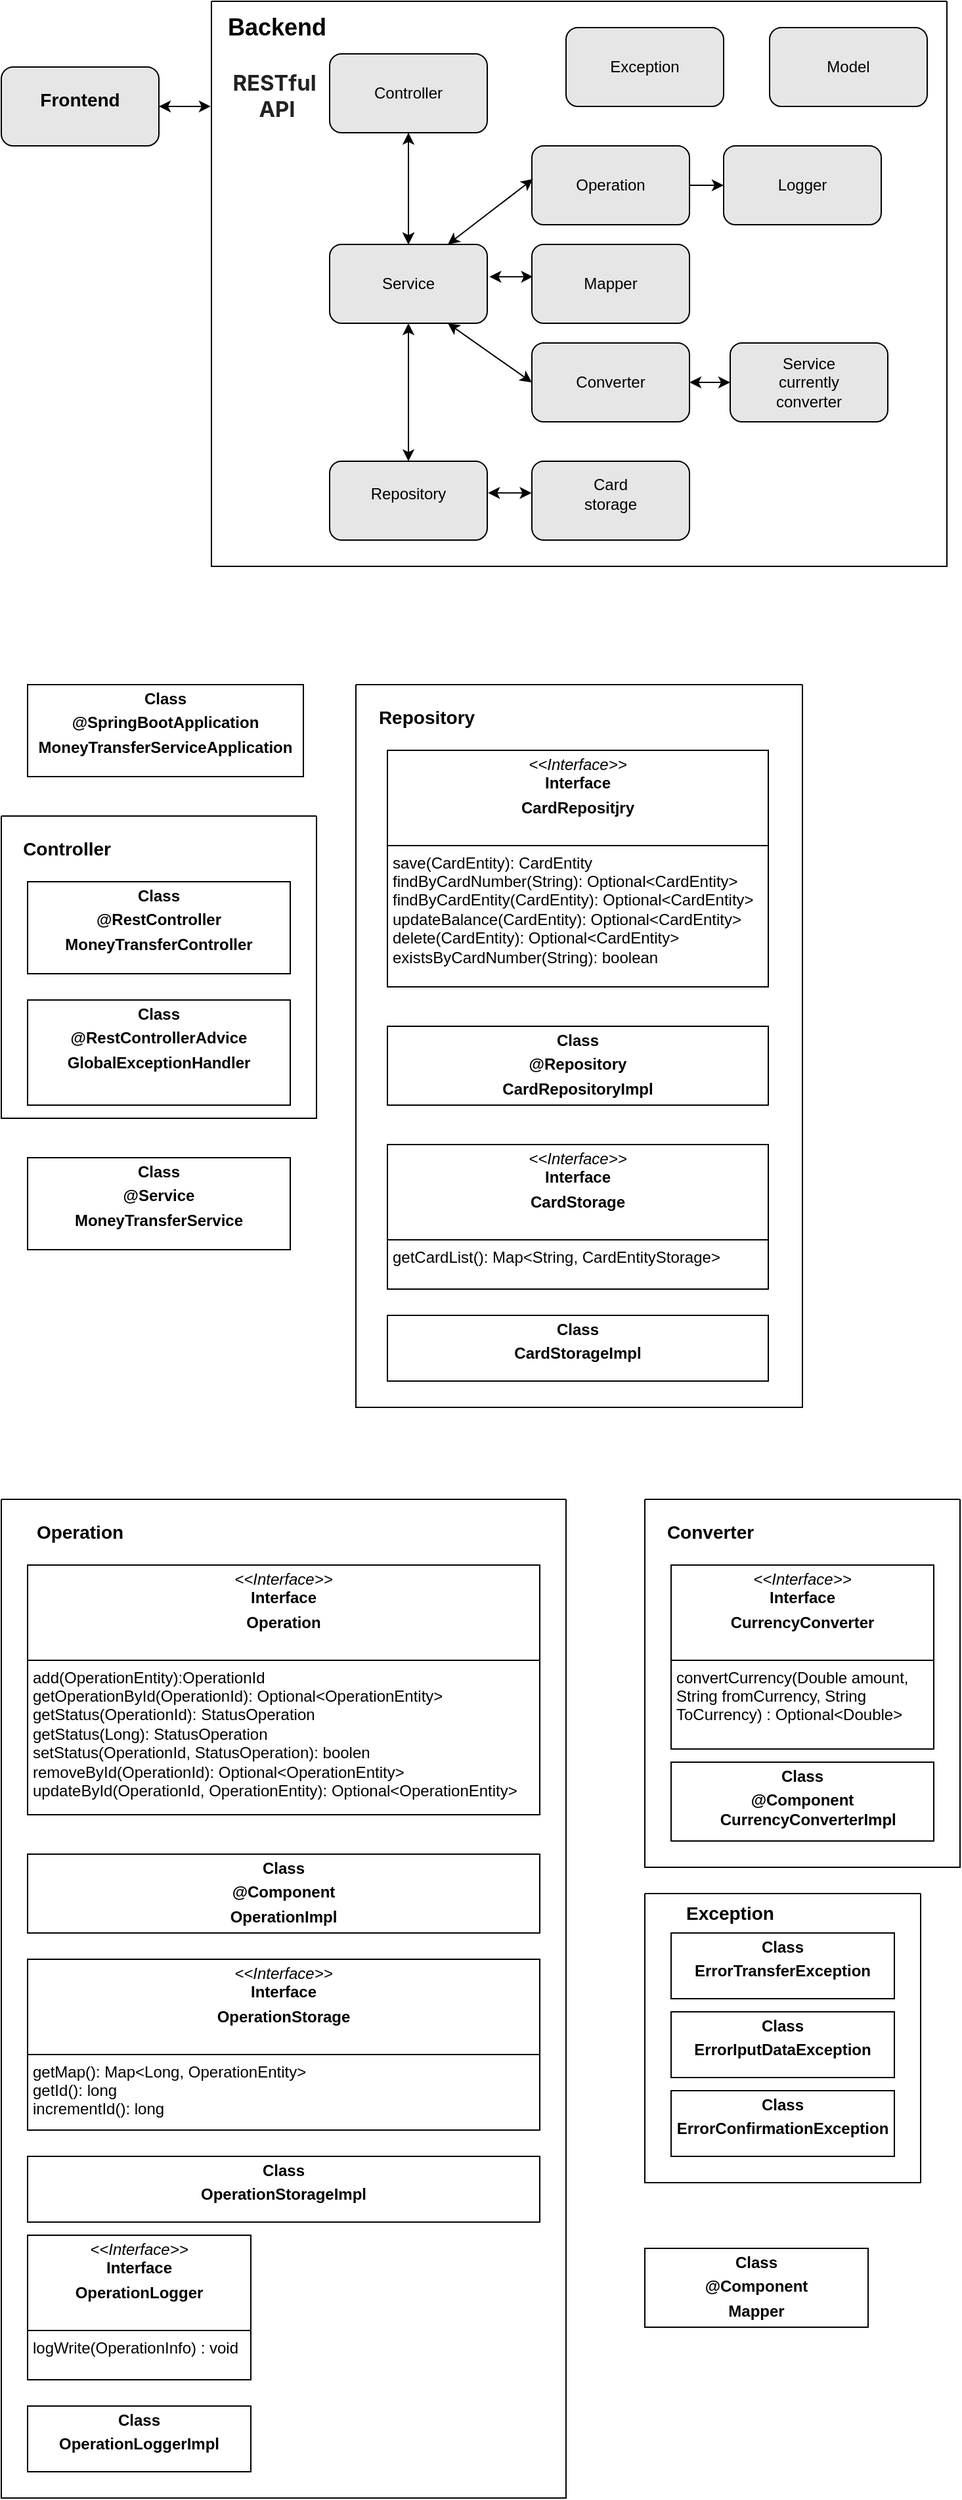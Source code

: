 <mxfile version="27.0.9">
  <diagram name="Страница — 1" id="iXOm4uEFBJscFxBkoZ2S">
    <mxGraphModel dx="2398" dy="2002" grid="1" gridSize="10" guides="1" tooltips="1" connect="1" arrows="1" fold="1" page="1" pageScale="1" pageWidth="827" pageHeight="1169" math="0" shadow="0">
      <root>
        <mxCell id="0" />
        <mxCell id="1" parent="0" />
        <mxCell id="frBV6I6ec1djIr-fkiNT-1" value="" style="rounded=1;whiteSpace=wrap;html=1;fillColor=#E6E6E6;" parent="1" vertex="1">
          <mxGeometry x="-800" y="-1070" width="120" height="60" as="geometry" />
        </mxCell>
        <mxCell id="frBV6I6ec1djIr-fkiNT-2" value="&lt;b&gt;&lt;font style=&quot;font-size: 14px;&quot;&gt;Frontend&lt;/font&gt;&lt;/b&gt;" style="text;html=1;align=center;verticalAlign=middle;whiteSpace=wrap;rounded=0;" parent="1" vertex="1">
          <mxGeometry x="-770" y="-1060" width="60" height="30" as="geometry" />
        </mxCell>
        <mxCell id="frBV6I6ec1djIr-fkiNT-5" value="" style="swimlane;startSize=0;fillColor=#999999;" parent="1" vertex="1">
          <mxGeometry x="-640" y="-1120" width="560" height="430" as="geometry" />
        </mxCell>
        <mxCell id="frBV6I6ec1djIr-fkiNT-6" value="&lt;b&gt;&lt;font style=&quot;font-size: 18px;&quot;&gt;Backend&lt;/font&gt;&lt;/b&gt;" style="text;html=1;align=center;verticalAlign=middle;whiteSpace=wrap;rounded=0;" parent="frBV6I6ec1djIr-fkiNT-5" vertex="1">
          <mxGeometry x="20" y="5" width="60" height="30" as="geometry" />
        </mxCell>
        <mxCell id="frBV6I6ec1djIr-fkiNT-7" value="" style="rounded=1;whiteSpace=wrap;html=1;fillColor=#E6E6E6;" parent="frBV6I6ec1djIr-fkiNT-5" vertex="1">
          <mxGeometry x="90" y="40" width="120" height="60" as="geometry" />
        </mxCell>
        <mxCell id="frBV6I6ec1djIr-fkiNT-34" style="edgeStyle=orthogonalEdgeStyle;rounded=0;orthogonalLoop=1;jettySize=auto;html=1;exitX=0.5;exitY=1;exitDx=0;exitDy=0;entryX=0.5;entryY=1;entryDx=0;entryDy=0;" parent="frBV6I6ec1djIr-fkiNT-5" source="frBV6I6ec1djIr-fkiNT-8" target="frBV6I6ec1djIr-fkiNT-8" edge="1">
          <mxGeometry relative="1" as="geometry" />
        </mxCell>
        <mxCell id="frBV6I6ec1djIr-fkiNT-8" value="" style="rounded=1;whiteSpace=wrap;html=1;fillColor=#E6E6E6;" parent="frBV6I6ec1djIr-fkiNT-5" vertex="1">
          <mxGeometry x="90" y="185" width="120" height="60" as="geometry" />
        </mxCell>
        <mxCell id="frBV6I6ec1djIr-fkiNT-9" value="" style="rounded=1;whiteSpace=wrap;html=1;fillColor=#E6E6E6;" parent="frBV6I6ec1djIr-fkiNT-5" vertex="1">
          <mxGeometry x="90" y="350" width="120" height="60" as="geometry" />
        </mxCell>
        <mxCell id="frBV6I6ec1djIr-fkiNT-10" value="Controller" style="text;html=1;align=center;verticalAlign=middle;whiteSpace=wrap;rounded=0;" parent="frBV6I6ec1djIr-fkiNT-5" vertex="1">
          <mxGeometry x="120" y="55" width="60" height="30" as="geometry" />
        </mxCell>
        <mxCell id="frBV6I6ec1djIr-fkiNT-11" value="Service" style="text;html=1;align=center;verticalAlign=middle;whiteSpace=wrap;rounded=0;" parent="frBV6I6ec1djIr-fkiNT-5" vertex="1">
          <mxGeometry x="120" y="195" width="60" height="40" as="geometry" />
        </mxCell>
        <mxCell id="frBV6I6ec1djIr-fkiNT-12" value="Repository" style="text;html=1;align=center;verticalAlign=middle;whiteSpace=wrap;rounded=0;" parent="frBV6I6ec1djIr-fkiNT-5" vertex="1">
          <mxGeometry x="120" y="360" width="60" height="30" as="geometry" />
        </mxCell>
        <mxCell id="frBV6I6ec1djIr-fkiNT-13" value="" style="rounded=1;whiteSpace=wrap;html=1;fillColor=#E6E6E6;" parent="frBV6I6ec1djIr-fkiNT-5" vertex="1">
          <mxGeometry x="390" y="110" width="120" height="60" as="geometry" />
        </mxCell>
        <mxCell id="frBV6I6ec1djIr-fkiNT-32" style="edgeStyle=orthogonalEdgeStyle;rounded=0;orthogonalLoop=1;jettySize=auto;html=1;exitX=1;exitY=0.5;exitDx=0;exitDy=0;entryX=0;entryY=0.5;entryDx=0;entryDy=0;" parent="frBV6I6ec1djIr-fkiNT-5" source="frBV6I6ec1djIr-fkiNT-14" target="frBV6I6ec1djIr-fkiNT-13" edge="1">
          <mxGeometry relative="1" as="geometry" />
        </mxCell>
        <mxCell id="frBV6I6ec1djIr-fkiNT-14" value="" style="rounded=1;whiteSpace=wrap;html=1;fillColor=#E6E6E6;" parent="frBV6I6ec1djIr-fkiNT-5" vertex="1">
          <mxGeometry x="244" y="110" width="120" height="60" as="geometry" />
        </mxCell>
        <mxCell id="frBV6I6ec1djIr-fkiNT-15" value="" style="rounded=1;whiteSpace=wrap;html=1;fillColor=#E6E6E6;" parent="frBV6I6ec1djIr-fkiNT-5" vertex="1">
          <mxGeometry x="425" y="20" width="120" height="60" as="geometry" />
        </mxCell>
        <mxCell id="frBV6I6ec1djIr-fkiNT-16" value="" style="rounded=1;whiteSpace=wrap;html=1;fillColor=#E6E6E6;" parent="frBV6I6ec1djIr-fkiNT-5" vertex="1">
          <mxGeometry x="244" y="185" width="120" height="60" as="geometry" />
        </mxCell>
        <mxCell id="frBV6I6ec1djIr-fkiNT-17" value="" style="rounded=1;whiteSpace=wrap;html=1;fillColor=#E6E6E6;" parent="frBV6I6ec1djIr-fkiNT-5" vertex="1">
          <mxGeometry x="244" y="260" width="120" height="60" as="geometry" />
        </mxCell>
        <mxCell id="frBV6I6ec1djIr-fkiNT-18" value="Operation" style="text;html=1;align=center;verticalAlign=middle;whiteSpace=wrap;rounded=0;" parent="frBV6I6ec1djIr-fkiNT-5" vertex="1">
          <mxGeometry x="274" y="125" width="60" height="30" as="geometry" />
        </mxCell>
        <mxCell id="frBV6I6ec1djIr-fkiNT-20" value="Model" style="text;html=1;align=center;verticalAlign=middle;whiteSpace=wrap;rounded=0;" parent="frBV6I6ec1djIr-fkiNT-5" vertex="1">
          <mxGeometry x="455" y="35" width="60" height="30" as="geometry" />
        </mxCell>
        <mxCell id="frBV6I6ec1djIr-fkiNT-19" value="Mapper" style="text;html=1;align=center;verticalAlign=middle;whiteSpace=wrap;rounded=0;" parent="frBV6I6ec1djIr-fkiNT-5" vertex="1">
          <mxGeometry x="274" y="200" width="60" height="30" as="geometry" />
        </mxCell>
        <mxCell id="frBV6I6ec1djIr-fkiNT-21" value="Logger" style="text;html=1;align=center;verticalAlign=middle;whiteSpace=wrap;rounded=0;" parent="frBV6I6ec1djIr-fkiNT-5" vertex="1">
          <mxGeometry x="425" y="125" width="50" height="30" as="geometry" />
        </mxCell>
        <mxCell id="frBV6I6ec1djIr-fkiNT-22" value="Converter" style="text;html=1;align=center;verticalAlign=middle;whiteSpace=wrap;rounded=0;" parent="frBV6I6ec1djIr-fkiNT-5" vertex="1">
          <mxGeometry x="274" y="275" width="60" height="30" as="geometry" />
        </mxCell>
        <mxCell id="frBV6I6ec1djIr-fkiNT-23" value="Exception" style="rounded=1;whiteSpace=wrap;html=1;fillColor=#E6E6E6;" parent="frBV6I6ec1djIr-fkiNT-5" vertex="1">
          <mxGeometry x="270" y="20" width="120" height="60" as="geometry" />
        </mxCell>
        <mxCell id="frBV6I6ec1djIr-fkiNT-26" value="" style="rounded=1;whiteSpace=wrap;html=1;fillColor=#E6E6E6;" parent="frBV6I6ec1djIr-fkiNT-5" vertex="1">
          <mxGeometry x="244" y="350" width="120" height="60" as="geometry" />
        </mxCell>
        <mxCell id="frBV6I6ec1djIr-fkiNT-27" value="Card storage" style="text;html=1;align=center;verticalAlign=middle;whiteSpace=wrap;rounded=0;" parent="frBV6I6ec1djIr-fkiNT-5" vertex="1">
          <mxGeometry x="274" y="360" width="60" height="30" as="geometry" />
        </mxCell>
        <mxCell id="frBV6I6ec1djIr-fkiNT-29" value="" style="endArrow=classic;html=1;rounded=0;exitX=0.5;exitY=1;exitDx=0;exitDy=0;entryX=0.5;entryY=0;entryDx=0;entryDy=0;" parent="frBV6I6ec1djIr-fkiNT-5" source="frBV6I6ec1djIr-fkiNT-7" target="frBV6I6ec1djIr-fkiNT-8" edge="1">
          <mxGeometry width="50" height="50" relative="1" as="geometry">
            <mxPoint x="180" y="250" as="sourcePoint" />
            <mxPoint x="230" y="200" as="targetPoint" />
          </mxGeometry>
        </mxCell>
        <mxCell id="frBV6I6ec1djIr-fkiNT-36" value="" style="rounded=1;whiteSpace=wrap;html=1;fillColor=#E6E6E6;" parent="frBV6I6ec1djIr-fkiNT-5" vertex="1">
          <mxGeometry x="395" y="260" width="120" height="60" as="geometry" />
        </mxCell>
        <mxCell id="frBV6I6ec1djIr-fkiNT-37" value="Service currently converter" style="text;html=1;align=center;verticalAlign=middle;whiteSpace=wrap;rounded=0;" parent="frBV6I6ec1djIr-fkiNT-5" vertex="1">
          <mxGeometry x="425" y="275" width="60" height="30" as="geometry" />
        </mxCell>
        <mxCell id="frBV6I6ec1djIr-fkiNT-41" value="&lt;b&gt;&lt;br&gt;&lt;span style=&quot;color: rgb(34, 34, 34); font-family: DDG_ProximaNova, DDG_ProximaNova_UI_0, DDG_ProximaNova_UI_1, DDG_ProximaNova_UI_2, DDG_ProximaNova_UI_3, DDG_ProximaNova_UI_4, DDG_ProximaNova_UI_5, DDG_ProximaNova_UI_6, &amp;quot;Proxima Nova&amp;quot;, -apple-system, BlinkMacSystemFont, &amp;quot;Segoe UI&amp;quot;, Roboto, Oxygen-Sans, Ubuntu, Cantarell, &amp;quot;Helvetica Neue&amp;quot;, Arial, &amp;quot;Noto Sans&amp;quot;, sans-serif, sans-serif, DDG_ProximaNova, DDG_ProximaNova_UI_0, DDG_ProximaNova_UI_1, DDG_ProximaNova_UI_2, DDG_ProximaNova_UI_3, DDG_ProximaNova_UI_4, DDG_ProximaNova_UI_5, DDG_ProximaNova_UI_6, &amp;quot;Proxima Nova&amp;quot;, -apple-system, BlinkMacSystemFont, &amp;quot;Segoe UI&amp;quot;, Roboto, Oxygen-Sans, Ubuntu, Cantarell, &amp;quot;Helvetica Neue&amp;quot;, Arial, &amp;quot;Noto Sans&amp;quot;, sans-serif; font-size: 16.457px; font-style: normal; font-variant-ligatures: normal; font-variant-caps: normal; letter-spacing: normal; orphans: 2; text-align: start; text-indent: 0px; text-transform: none; widows: 2; word-spacing: 0px; -webkit-text-stroke-width: 0px; white-space: break-spaces; background-color: rgb(255, 255, 255); text-decoration-thickness: initial; text-decoration-style: initial; text-decoration-color: initial; float: none; display: inline !important;&quot;&gt;RESTful API&lt;/span&gt;&lt;br&gt;&lt;/b&gt;" style="text;html=1;align=center;verticalAlign=middle;whiteSpace=wrap;rounded=0;" parent="frBV6I6ec1djIr-fkiNT-5" vertex="1">
          <mxGeometry x="20" y="40" width="60" height="50" as="geometry" />
        </mxCell>
        <mxCell id="frBV6I6ec1djIr-fkiNT-42" value="" style="endArrow=classic;startArrow=classic;html=1;rounded=0;exitX=0.5;exitY=0;exitDx=0;exitDy=0;entryX=0.5;entryY=1;entryDx=0;entryDy=0;" parent="frBV6I6ec1djIr-fkiNT-5" source="frBV6I6ec1djIr-fkiNT-8" target="frBV6I6ec1djIr-fkiNT-7" edge="1">
          <mxGeometry width="50" height="50" relative="1" as="geometry">
            <mxPoint x="170" y="250" as="sourcePoint" />
            <mxPoint x="220" y="200" as="targetPoint" />
          </mxGeometry>
        </mxCell>
        <mxCell id="frBV6I6ec1djIr-fkiNT-43" value="" style="endArrow=classic;startArrow=classic;html=1;rounded=0;exitX=0.5;exitY=0;exitDx=0;exitDy=0;entryX=0.5;entryY=1;entryDx=0;entryDy=0;" parent="frBV6I6ec1djIr-fkiNT-5" source="frBV6I6ec1djIr-fkiNT-9" target="frBV6I6ec1djIr-fkiNT-8" edge="1">
          <mxGeometry width="50" height="50" relative="1" as="geometry">
            <mxPoint x="170" y="250" as="sourcePoint" />
            <mxPoint x="220" y="200" as="targetPoint" />
          </mxGeometry>
        </mxCell>
        <mxCell id="frBV6I6ec1djIr-fkiNT-44" value="" style="endArrow=classic;startArrow=classic;html=1;rounded=0;exitX=0.75;exitY=0;exitDx=0;exitDy=0;entryX=0.007;entryY=0.421;entryDx=0;entryDy=0;entryPerimeter=0;" parent="frBV6I6ec1djIr-fkiNT-5" source="frBV6I6ec1djIr-fkiNT-8" target="frBV6I6ec1djIr-fkiNT-14" edge="1">
          <mxGeometry width="50" height="50" relative="1" as="geometry">
            <mxPoint x="170" y="250" as="sourcePoint" />
            <mxPoint x="220" y="200" as="targetPoint" />
          </mxGeometry>
        </mxCell>
        <mxCell id="frBV6I6ec1djIr-fkiNT-45" value="" style="endArrow=classic;startArrow=classic;html=1;rounded=0;entryX=0.007;entryY=0.41;entryDx=0;entryDy=0;entryPerimeter=0;exitX=1.014;exitY=0.41;exitDx=0;exitDy=0;exitPerimeter=0;" parent="frBV6I6ec1djIr-fkiNT-5" source="frBV6I6ec1djIr-fkiNT-8" target="frBV6I6ec1djIr-fkiNT-16" edge="1">
          <mxGeometry width="50" height="50" relative="1" as="geometry">
            <mxPoint x="170" y="250" as="sourcePoint" />
            <mxPoint x="220" y="200" as="targetPoint" />
          </mxGeometry>
        </mxCell>
        <mxCell id="frBV6I6ec1djIr-fkiNT-46" value="" style="endArrow=classic;startArrow=classic;html=1;rounded=0;exitX=-0.002;exitY=0.402;exitDx=0;exitDy=0;exitPerimeter=0;entryX=1.005;entryY=0.402;entryDx=0;entryDy=0;entryPerimeter=0;" parent="frBV6I6ec1djIr-fkiNT-5" source="frBV6I6ec1djIr-fkiNT-26" target="frBV6I6ec1djIr-fkiNT-9" edge="1">
          <mxGeometry width="50" height="50" relative="1" as="geometry">
            <mxPoint x="170" y="250" as="sourcePoint" />
            <mxPoint x="220" y="200" as="targetPoint" />
          </mxGeometry>
        </mxCell>
        <mxCell id="frBV6I6ec1djIr-fkiNT-47" value="" style="endArrow=classic;startArrow=classic;html=1;rounded=0;exitX=0;exitY=0.5;exitDx=0;exitDy=0;entryX=0.75;entryY=1;entryDx=0;entryDy=0;" parent="frBV6I6ec1djIr-fkiNT-5" source="frBV6I6ec1djIr-fkiNT-17" target="frBV6I6ec1djIr-fkiNT-8" edge="1">
          <mxGeometry width="50" height="50" relative="1" as="geometry">
            <mxPoint x="170" y="250" as="sourcePoint" />
            <mxPoint x="220" y="200" as="targetPoint" />
          </mxGeometry>
        </mxCell>
        <mxCell id="frBV6I6ec1djIr-fkiNT-48" value="" style="endArrow=classic;startArrow=classic;html=1;rounded=0;exitX=1;exitY=0.5;exitDx=0;exitDy=0;" parent="frBV6I6ec1djIr-fkiNT-5" source="frBV6I6ec1djIr-fkiNT-17" target="frBV6I6ec1djIr-fkiNT-36" edge="1">
          <mxGeometry width="50" height="50" relative="1" as="geometry">
            <mxPoint x="170" y="250" as="sourcePoint" />
            <mxPoint x="220" y="200" as="targetPoint" />
          </mxGeometry>
        </mxCell>
        <mxCell id="frBV6I6ec1djIr-fkiNT-39" value="" style="endArrow=classic;startArrow=classic;html=1;rounded=0;exitX=1;exitY=0.5;exitDx=0;exitDy=0;entryX=-0.001;entryY=0.186;entryDx=0;entryDy=0;entryPerimeter=0;" parent="1" source="frBV6I6ec1djIr-fkiNT-1" target="frBV6I6ec1djIr-fkiNT-5" edge="1">
          <mxGeometry width="50" height="50" relative="1" as="geometry">
            <mxPoint x="-470" y="-870" as="sourcePoint" />
            <mxPoint x="-420" y="-920" as="targetPoint" />
          </mxGeometry>
        </mxCell>
        <mxCell id="-Bp-wA4eoz6q-x03ic0_-8" value="&lt;p style=&quot;margin:0px;margin-top:4px;text-align:center;&quot;&gt;&lt;b&gt;Class&lt;/b&gt;&lt;/p&gt;&lt;p style=&quot;margin:0px;margin-top:4px;text-align:center;&quot;&gt;&lt;b&gt;@RestControllerAdvice&lt;/b&gt;&lt;/p&gt;&lt;p style=&quot;margin:0px;margin-top:4px;text-align:center;&quot;&gt;&lt;b&gt;GlobalExceptionHandler&lt;/b&gt;&lt;/p&gt;&lt;p style=&quot;margin:0px;margin-left:4px;&quot;&gt;&lt;br&gt;&lt;/p&gt;&lt;p style=&quot;margin:0px;margin-left:4px;&quot;&gt;&lt;br&gt;&lt;/p&gt;&lt;p style=&quot;margin:0px;margin-left:4px;&quot;&gt;&lt;br&gt;&lt;/p&gt;" style="verticalAlign=top;align=left;overflow=fill;html=1;whiteSpace=wrap;" vertex="1" parent="1">
          <mxGeometry x="-780" y="-360" width="200" height="80" as="geometry" />
        </mxCell>
        <mxCell id="-Bp-wA4eoz6q-x03ic0_-9" value="&lt;p style=&quot;margin:0px;margin-top:4px;text-align:center;&quot;&gt;&lt;b&gt;Class&lt;/b&gt;&lt;/p&gt;&lt;p style=&quot;margin:0px;margin-top:4px;text-align:center;&quot;&gt;&lt;b&gt;@RestController&lt;/b&gt;&lt;/p&gt;&lt;p style=&quot;margin:0px;margin-top:4px;text-align:center;&quot;&gt;&lt;b&gt;MoneyTransferController&lt;/b&gt;&lt;/p&gt;&lt;p style=&quot;margin:0px;margin-left:4px;&quot;&gt;&lt;br&gt;&lt;/p&gt;" style="verticalAlign=top;align=left;overflow=fill;html=1;whiteSpace=wrap;" vertex="1" parent="1">
          <mxGeometry x="-780" y="-450" width="200" height="70" as="geometry" />
        </mxCell>
        <mxCell id="-Bp-wA4eoz6q-x03ic0_-15" value="&lt;p style=&quot;margin:0px;margin-top:4px;text-align:center;&quot;&gt;&lt;b&gt;Class&lt;/b&gt;&lt;/p&gt;&lt;p style=&quot;margin:0px;margin-top:4px;text-align:center;&quot;&gt;&lt;b&gt;ErrorConfirmationException&lt;/b&gt;&lt;/p&gt;" style="verticalAlign=top;align=left;overflow=fill;html=1;whiteSpace=wrap;" vertex="1" parent="1">
          <mxGeometry x="-290" y="470" width="170" height="50" as="geometry" />
        </mxCell>
        <mxCell id="-Bp-wA4eoz6q-x03ic0_-16" value="&lt;p style=&quot;margin:0px;margin-top:4px;text-align:center;&quot;&gt;&lt;b&gt;Class&lt;/b&gt;&lt;/p&gt;&lt;p style=&quot;margin:0px;margin-top:4px;text-align:center;&quot;&gt;&lt;b&gt;ErrorIputDataException&lt;/b&gt;&lt;/p&gt;" style="verticalAlign=top;align=left;overflow=fill;html=1;whiteSpace=wrap;" vertex="1" parent="1">
          <mxGeometry x="-290" y="410" width="170" height="50" as="geometry" />
        </mxCell>
        <mxCell id="-Bp-wA4eoz6q-x03ic0_-17" value="&lt;p style=&quot;margin:0px;margin-top:4px;text-align:center;&quot;&gt;&lt;b&gt;Class&lt;/b&gt;&lt;/p&gt;&lt;p style=&quot;margin:0px;margin-top:4px;text-align:center;&quot;&gt;&lt;b&gt;ErrorTransferException&lt;/b&gt;&lt;/p&gt;" style="verticalAlign=top;align=left;overflow=fill;html=1;whiteSpace=wrap;" vertex="1" parent="1">
          <mxGeometry x="-290" y="350" width="170" height="50" as="geometry" />
        </mxCell>
        <mxCell id="-Bp-wA4eoz6q-x03ic0_-20" value="&lt;p style=&quot;margin:0px;margin-top:4px;text-align:center;&quot;&gt;&lt;b&gt;Class&lt;/b&gt;&lt;/p&gt;&lt;p style=&quot;margin:0px;margin-top:4px;text-align:center;&quot;&gt;&lt;b&gt;@Component&lt;/b&gt;&lt;/p&gt;&lt;p style=&quot;margin:0px;margin-top:4px;text-align:center;&quot;&gt;&lt;b&gt;Mapper&lt;/b&gt;&lt;/p&gt;" style="verticalAlign=top;align=left;overflow=fill;html=1;whiteSpace=wrap;" vertex="1" parent="1">
          <mxGeometry x="-310" y="590" width="170" height="60" as="geometry" />
        </mxCell>
        <mxCell id="-Bp-wA4eoz6q-x03ic0_-25" value="&lt;p style=&quot;margin:0px;margin-top:4px;text-align:center;&quot;&gt;&lt;b&gt;Class&lt;/b&gt;&lt;/p&gt;&lt;p style=&quot;margin:0px;margin-top:4px;text-align:center;&quot;&gt;&lt;b&gt;@Repository&lt;/b&gt;&lt;/p&gt;&lt;p style=&quot;margin:0px;margin-top:4px;text-align:center;&quot;&gt;&lt;b&gt;CardRepositoryImpl&lt;/b&gt;&lt;/p&gt;" style="verticalAlign=top;align=left;overflow=fill;html=1;whiteSpace=wrap;" vertex="1" parent="1">
          <mxGeometry x="-506" y="-340" width="290" height="60" as="geometry" />
        </mxCell>
        <mxCell id="-Bp-wA4eoz6q-x03ic0_-26" value="&lt;p style=&quot;margin:0px;margin-top:4px;text-align:center;&quot;&gt;&lt;i&gt;&amp;lt;&amp;lt;Interface&amp;gt;&amp;gt;&lt;/i&gt;&lt;br&gt;&lt;b&gt;Interface&lt;/b&gt;&lt;/p&gt;&lt;p style=&quot;margin:0px;margin-top:4px;text-align:center;&quot;&gt;&lt;b&gt;CardRepositjry&lt;/b&gt;&lt;/p&gt;&lt;p style=&quot;margin:0px;margin-left:4px;&quot;&gt;&lt;br&gt;&lt;/p&gt;&lt;hr size=&quot;1&quot; style=&quot;border-style:solid;&quot;&gt;&lt;p style=&quot;margin:0px;margin-left:4px;&quot;&gt;save(CardEntity): CardEntity&lt;/p&gt;&lt;p style=&quot;margin:0px;margin-left:4px;&quot;&gt;findByCardNumber(String): Optional&amp;lt;CardEntity&amp;gt;&lt;/p&gt;&lt;p style=&quot;margin:0px;margin-left:4px;&quot;&gt;findByCardEntity(CardEntity)&lt;span style=&quot;background-color: transparent; color: light-dark(rgb(0, 0, 0), rgb(255, 255, 255));&quot;&gt;: Optional&amp;lt;CardEntity&amp;gt;&lt;/span&gt;&lt;/p&gt;&lt;p style=&quot;margin:0px;margin-left:4px;&quot;&gt;&lt;span style=&quot;background-color: transparent; color: light-dark(rgb(0, 0, 0), rgb(255, 255, 255));&quot;&gt;updateBalance(CardEntity)&lt;/span&gt;&lt;span style=&quot;background-color: transparent; color: light-dark(rgb(0, 0, 0), rgb(255, 255, 255));&quot;&gt;: Optional&amp;lt;CardEntity&amp;gt;&lt;/span&gt;&lt;/p&gt;&lt;p style=&quot;margin:0px;margin-left:4px;&quot;&gt;&lt;span style=&quot;background-color: transparent; color: light-dark(rgb(0, 0, 0), rgb(255, 255, 255));&quot;&gt;delete(CardEntity)&lt;/span&gt;&lt;span style=&quot;background-color: transparent; color: light-dark(rgb(0, 0, 0), rgb(255, 255, 255));&quot;&gt;: Optional&amp;lt;CardEntity&amp;gt;&lt;/span&gt;&lt;/p&gt;&lt;p style=&quot;margin:0px;margin-left:4px;&quot;&gt;&lt;span style=&quot;background-color: transparent; color: light-dark(rgb(0, 0, 0), rgb(255, 255, 255));&quot;&gt;existsByCardNumber(String): boolean&lt;/span&gt;&lt;/p&gt;" style="verticalAlign=top;align=left;overflow=fill;html=1;whiteSpace=wrap;" vertex="1" parent="1">
          <mxGeometry x="-506" y="-550" width="290" height="180" as="geometry" />
        </mxCell>
        <mxCell id="-Bp-wA4eoz6q-x03ic0_-27" value="&lt;p style=&quot;margin:0px;margin-top:4px;text-align:center;&quot;&gt;&lt;b&gt;Class&lt;/b&gt;&lt;/p&gt;&lt;p style=&quot;margin:0px;margin-top:4px;text-align:center;&quot;&gt;&lt;b&gt;@Service&lt;/b&gt;&lt;/p&gt;&lt;p style=&quot;margin:0px;margin-top:4px;text-align:center;&quot;&gt;&lt;b&gt;MoneyTransferService&lt;/b&gt;&lt;/p&gt;" style="verticalAlign=top;align=left;overflow=fill;html=1;whiteSpace=wrap;" vertex="1" parent="1">
          <mxGeometry x="-780" y="-240" width="200" height="70" as="geometry" />
        </mxCell>
        <mxCell id="-Bp-wA4eoz6q-x03ic0_-28" value="&lt;p style=&quot;margin:0px;margin-top:4px;text-align:center;&quot;&gt;&lt;i&gt;&amp;lt;&amp;lt;Interface&amp;gt;&amp;gt;&lt;/i&gt;&lt;br&gt;&lt;b&gt;Interface&lt;/b&gt;&lt;/p&gt;&lt;p style=&quot;margin:0px;margin-top:4px;text-align:center;&quot;&gt;&lt;b&gt;CardStorage&lt;/b&gt;&lt;/p&gt;&lt;p style=&quot;margin:0px;margin-left:4px;&quot;&gt;&lt;br&gt;&lt;/p&gt;&lt;hr size=&quot;1&quot; style=&quot;border-style:solid;&quot;&gt;&lt;p style=&quot;margin:0px;margin-left:4px;&quot;&gt;getCardList(): Map&amp;lt;String, CardEntityStorage&amp;gt;&lt;/p&gt;" style="verticalAlign=top;align=left;overflow=fill;html=1;whiteSpace=wrap;" vertex="1" parent="1">
          <mxGeometry x="-506" y="-250" width="290" height="110" as="geometry" />
        </mxCell>
        <mxCell id="-Bp-wA4eoz6q-x03ic0_-29" value="&lt;p style=&quot;margin:0px;margin-top:4px;text-align:center;&quot;&gt;&lt;b&gt;Class&lt;/b&gt;&lt;/p&gt;&lt;p style=&quot;margin:0px;margin-top:4px;text-align:center;&quot;&gt;&lt;b&gt;CardStorageImpl&lt;/b&gt;&lt;/p&gt;" style="verticalAlign=top;align=left;overflow=fill;html=1;whiteSpace=wrap;" vertex="1" parent="1">
          <mxGeometry x="-506" y="-120" width="290" height="50" as="geometry" />
        </mxCell>
        <mxCell id="-Bp-wA4eoz6q-x03ic0_-30" value="&lt;p style=&quot;margin:0px;margin-top:4px;text-align:center;&quot;&gt;&lt;b&gt;Class&lt;/b&gt;&lt;/p&gt;&lt;p style=&quot;margin:0px;margin-top:4px;text-align:center;&quot;&gt;&lt;b&gt;@SpringBootApplication&lt;/b&gt;&lt;/p&gt;&lt;p style=&quot;margin:0px;margin-top:4px;text-align:center;&quot;&gt;&lt;b&gt;MoneyTransferServiceApplication&lt;/b&gt;&lt;/p&gt;" style="verticalAlign=top;align=left;overflow=fill;html=1;whiteSpace=wrap;" vertex="1" parent="1">
          <mxGeometry x="-780" y="-600" width="210" height="70" as="geometry" />
        </mxCell>
        <mxCell id="-Bp-wA4eoz6q-x03ic0_-31" value="" style="swimlane;startSize=0;" vertex="1" parent="1">
          <mxGeometry x="-800" y="-500" width="240" height="230" as="geometry" />
        </mxCell>
        <mxCell id="-Bp-wA4eoz6q-x03ic0_-41" value="&lt;b&gt;&lt;font style=&quot;font-size: 14px;&quot;&gt;Controller&lt;/font&gt;&lt;/b&gt;" style="text;html=1;align=center;verticalAlign=middle;whiteSpace=wrap;rounded=0;" vertex="1" parent="-Bp-wA4eoz6q-x03ic0_-31">
          <mxGeometry x="20" y="10" width="60" height="30" as="geometry" />
        </mxCell>
        <mxCell id="-Bp-wA4eoz6q-x03ic0_-32" value="" style="swimlane;startSize=0;" vertex="1" parent="1">
          <mxGeometry x="-530" y="-600" width="340" height="550" as="geometry" />
        </mxCell>
        <mxCell id="-Bp-wA4eoz6q-x03ic0_-40" value="&lt;font style=&quot;font-size: 14px;&quot;&gt;&lt;b&gt;Repository&lt;/b&gt;&lt;/font&gt;" style="text;html=1;align=center;verticalAlign=middle;whiteSpace=wrap;rounded=0;" vertex="1" parent="-Bp-wA4eoz6q-x03ic0_-32">
          <mxGeometry x="24" y="10" width="60" height="30" as="geometry" />
        </mxCell>
        <mxCell id="-Bp-wA4eoz6q-x03ic0_-33" value="" style="swimlane;startSize=0;" vertex="1" parent="1">
          <mxGeometry x="-800" y="20" width="430" height="760" as="geometry" />
        </mxCell>
        <mxCell id="-Bp-wA4eoz6q-x03ic0_-19" value="&lt;p style=&quot;margin:0px;margin-top:4px;text-align:center;&quot;&gt;&lt;b&gt;Class&lt;/b&gt;&lt;/p&gt;&lt;p style=&quot;margin:0px;margin-top:4px;text-align:center;&quot;&gt;&lt;b&gt;OperationLoggerImpl&lt;/b&gt;&lt;/p&gt;" style="verticalAlign=top;align=left;overflow=fill;html=1;whiteSpace=wrap;" vertex="1" parent="-Bp-wA4eoz6q-x03ic0_-33">
          <mxGeometry x="20" y="690" width="170" height="50" as="geometry" />
        </mxCell>
        <mxCell id="-Bp-wA4eoz6q-x03ic0_-18" value="&lt;p style=&quot;margin:0px;margin-top:4px;text-align:center;&quot;&gt;&lt;i&gt;&amp;lt;&amp;lt;Interface&amp;gt;&amp;gt;&lt;/i&gt;&lt;br&gt;&lt;b&gt;Interface&lt;/b&gt;&lt;/p&gt;&lt;p style=&quot;margin:0px;margin-top:4px;text-align:center;&quot;&gt;&lt;b&gt;OperationLogger&lt;/b&gt;&lt;/p&gt;&lt;p style=&quot;margin:0px;margin-left:4px;&quot;&gt;&lt;br&gt;&lt;/p&gt;&lt;hr size=&quot;1&quot; style=&quot;border-style:solid;&quot;&gt;&lt;p style=&quot;margin:0px;margin-left:4px;&quot;&gt;logWrite(OperationInfo) : void&lt;/p&gt;" style="verticalAlign=top;align=left;overflow=fill;html=1;whiteSpace=wrap;" vertex="1" parent="-Bp-wA4eoz6q-x03ic0_-33">
          <mxGeometry x="20" y="560" width="170" height="110" as="geometry" />
        </mxCell>
        <mxCell id="-Bp-wA4eoz6q-x03ic0_-22" value="&lt;p style=&quot;margin:0px;margin-top:4px;text-align:center;&quot;&gt;&lt;b&gt;Class&lt;/b&gt;&lt;/p&gt;&lt;p style=&quot;margin:0px;margin-top:4px;text-align:center;&quot;&gt;&lt;b&gt;OperationStorageImpl&lt;/b&gt;&lt;/p&gt;" style="verticalAlign=top;align=left;overflow=fill;html=1;whiteSpace=wrap;" vertex="1" parent="-Bp-wA4eoz6q-x03ic0_-33">
          <mxGeometry x="20" y="500" width="390" height="50" as="geometry" />
        </mxCell>
        <mxCell id="-Bp-wA4eoz6q-x03ic0_-24" value="&lt;p style=&quot;margin:0px;margin-top:4px;text-align:center;&quot;&gt;&lt;i&gt;&amp;lt;&amp;lt;Interface&amp;gt;&amp;gt;&lt;/i&gt;&lt;br&gt;&lt;b&gt;Interface&lt;/b&gt;&lt;/p&gt;&lt;p style=&quot;margin:0px;margin-top:4px;text-align:center;&quot;&gt;&lt;b&gt;OperationStorage&lt;/b&gt;&lt;/p&gt;&lt;p style=&quot;margin:0px;margin-left:4px;&quot;&gt;&lt;br&gt;&lt;/p&gt;&lt;hr size=&quot;1&quot; style=&quot;border-style:solid;&quot;&gt;&lt;p style=&quot;margin:0px;margin-left:4px;&quot;&gt;&lt;span style=&quot;background-color: transparent; color: light-dark(rgb(0, 0, 0), rgb(255, 255, 255));&quot;&gt;getMap(): Map&amp;lt;Long, OperationEntity&amp;gt;&lt;/span&gt;&lt;/p&gt;&lt;p style=&quot;margin:0px;margin-left:4px;&quot;&gt;&lt;span style=&quot;background-color: transparent; color: light-dark(rgb(0, 0, 0), rgb(255, 255, 255));&quot;&gt;getId(): long&lt;/span&gt;&lt;/p&gt;&lt;p style=&quot;margin:0px;margin-left:4px;&quot;&gt;&lt;span style=&quot;background-color: transparent; color: light-dark(rgb(0, 0, 0), rgb(255, 255, 255));&quot;&gt;incrementId(): long&amp;nbsp;&lt;/span&gt;&lt;/p&gt;" style="verticalAlign=top;align=left;overflow=fill;html=1;whiteSpace=wrap;" vertex="1" parent="-Bp-wA4eoz6q-x03ic0_-33">
          <mxGeometry x="20" y="350" width="390" height="130" as="geometry" />
        </mxCell>
        <mxCell id="-Bp-wA4eoz6q-x03ic0_-21" value="&lt;p style=&quot;margin:0px;margin-top:4px;text-align:center;&quot;&gt;&lt;b&gt;Class&lt;/b&gt;&lt;/p&gt;&lt;p style=&quot;margin:0px;margin-top:4px;text-align:center;&quot;&gt;&lt;b&gt;@Component&lt;/b&gt;&lt;/p&gt;&lt;p style=&quot;margin:0px;margin-top:4px;text-align:center;&quot;&gt;&lt;b&gt;OperationImpl&lt;/b&gt;&lt;/p&gt;" style="verticalAlign=top;align=left;overflow=fill;html=1;whiteSpace=wrap;" vertex="1" parent="-Bp-wA4eoz6q-x03ic0_-33">
          <mxGeometry x="20" y="270" width="390" height="60" as="geometry" />
        </mxCell>
        <mxCell id="-Bp-wA4eoz6q-x03ic0_-23" value="&lt;p style=&quot;margin:0px;margin-top:4px;text-align:center;&quot;&gt;&lt;i&gt;&amp;lt;&amp;lt;Interface&amp;gt;&amp;gt;&lt;/i&gt;&lt;br&gt;&lt;b&gt;Interface&lt;/b&gt;&lt;/p&gt;&lt;p style=&quot;margin:0px;margin-top:4px;text-align:center;&quot;&gt;&lt;b&gt;Operation&lt;/b&gt;&lt;/p&gt;&lt;p style=&quot;margin:0px;margin-left:4px;&quot;&gt;&lt;br&gt;&lt;/p&gt;&lt;hr size=&quot;1&quot; style=&quot;border-style:solid;&quot;&gt;&lt;p style=&quot;margin:0px;margin-left:4px;&quot;&gt;add(OperationEntity):OperationId&lt;/p&gt;&lt;p style=&quot;margin:0px;margin-left:4px;&quot;&gt;getOperationById(OperationId): Optional&amp;lt;OperationEntity&amp;gt;&lt;/p&gt;&lt;p style=&quot;margin:0px;margin-left:4px;&quot;&gt;getStatus(&lt;span style=&quot;background-color: transparent; color: light-dark(rgb(0, 0, 0), rgb(255, 255, 255));&quot;&gt;OperationId): StatusOperation&lt;/span&gt;&lt;/p&gt;&lt;p style=&quot;margin:0px;margin-left:4px;&quot;&gt;&lt;span style=&quot;background-color: transparent; color: light-dark(rgb(0, 0, 0), rgb(255, 255, 255));&quot;&gt;getStatus(Long):&amp;nbsp;&lt;/span&gt;&lt;span style=&quot;background-color: transparent; color: light-dark(rgb(0, 0, 0), rgb(255, 255, 255));&quot;&gt;StatusOperation&lt;/span&gt;&lt;/p&gt;&lt;p style=&quot;margin:0px;margin-left:4px;&quot;&gt;&lt;span style=&quot;background-color: transparent; color: light-dark(rgb(0, 0, 0), rgb(255, 255, 255));&quot;&gt;setStatus(OperationId, StatusOperation): boolen&lt;/span&gt;&lt;/p&gt;&lt;p style=&quot;margin:0px;margin-left:4px;&quot;&gt;&lt;span style=&quot;background-color: transparent; color: light-dark(rgb(0, 0, 0), rgb(255, 255, 255));&quot;&gt;removeById(OperationId):&amp;nbsp;&lt;/span&gt;&lt;span style=&quot;background-color: transparent; color: light-dark(rgb(0, 0, 0), rgb(255, 255, 255));&quot;&gt;Optional&amp;lt;OperationEntity&amp;gt;&lt;/span&gt;&lt;/p&gt;&lt;p style=&quot;margin:0px;margin-left:4px;&quot;&gt;&lt;span style=&quot;background-color: transparent; color: light-dark(rgb(0, 0, 0), rgb(255, 255, 255));&quot;&gt;updateById(OperationId, OperationEntity):&amp;nbsp;&lt;/span&gt;&lt;span style=&quot;background-color: transparent; color: light-dark(rgb(0, 0, 0), rgb(255, 255, 255));&quot;&gt;Optional&amp;lt;OperationEntity&amp;gt;&lt;/span&gt;&lt;span style=&quot;background-color: transparent; color: light-dark(rgb(0, 0, 0), rgb(255, 255, 255));&quot;&gt;&amp;nbsp;&lt;/span&gt;&lt;/p&gt;" style="verticalAlign=top;align=left;overflow=fill;html=1;whiteSpace=wrap;" vertex="1" parent="-Bp-wA4eoz6q-x03ic0_-33">
          <mxGeometry x="20" y="50" width="390" height="190" as="geometry" />
        </mxCell>
        <mxCell id="-Bp-wA4eoz6q-x03ic0_-39" value="&lt;font style=&quot;font-size: 14px;&quot;&gt;&lt;b&gt;Operation&lt;/b&gt;&lt;/font&gt;" style="text;html=1;align=center;verticalAlign=middle;whiteSpace=wrap;rounded=0;" vertex="1" parent="-Bp-wA4eoz6q-x03ic0_-33">
          <mxGeometry x="30" y="10" width="60" height="30" as="geometry" />
        </mxCell>
        <mxCell id="-Bp-wA4eoz6q-x03ic0_-34" value="" style="swimlane;startSize=0;" vertex="1" parent="1">
          <mxGeometry x="-310" y="320" width="210" height="220" as="geometry" />
        </mxCell>
        <mxCell id="-Bp-wA4eoz6q-x03ic0_-36" value="&lt;b&gt;&lt;font style=&quot;font-size: 14px;&quot;&gt;Exception&lt;/font&gt;&lt;/b&gt;" style="text;html=1;align=center;verticalAlign=middle;whiteSpace=wrap;rounded=0;" vertex="1" parent="-Bp-wA4eoz6q-x03ic0_-34">
          <mxGeometry x="35" width="60" height="30" as="geometry" />
        </mxCell>
        <mxCell id="-Bp-wA4eoz6q-x03ic0_-35" value="" style="swimlane;startSize=0;" vertex="1" parent="1">
          <mxGeometry x="-310" y="20" width="240" height="280" as="geometry" />
        </mxCell>
        <mxCell id="-Bp-wA4eoz6q-x03ic0_-14" value="&lt;p style=&quot;margin:0px;margin-top:4px;text-align:center;&quot;&gt;&lt;b&gt;Class&lt;/b&gt;&lt;/p&gt;&lt;p style=&quot;margin:0px;margin-top:4px;text-align:center;&quot;&gt;&lt;b&gt;@Component&lt;/b&gt;&lt;/p&gt;&lt;p style=&quot;margin:0px;margin-left:4px;&quot;&gt;&lt;b&gt;&amp;nbsp; &amp;nbsp; &amp;nbsp; &amp;nbsp; &amp;nbsp; CurrencyConverterImpl&lt;/b&gt;&lt;/p&gt;" style="verticalAlign=top;align=left;overflow=fill;html=1;whiteSpace=wrap;" vertex="1" parent="-Bp-wA4eoz6q-x03ic0_-35">
          <mxGeometry x="20" y="200" width="200" height="60" as="geometry" />
        </mxCell>
        <mxCell id="kc0-kyQEWpfPFkMr28Nt-5" value="&lt;p style=&quot;margin:0px;margin-top:4px;text-align:center;&quot;&gt;&lt;i&gt;&amp;lt;&amp;lt;Interface&amp;gt;&amp;gt;&lt;/i&gt;&lt;br&gt;&lt;b&gt;Interface&lt;/b&gt;&lt;/p&gt;&lt;p style=&quot;margin:0px;margin-top:4px;text-align:center;&quot;&gt;&lt;b&gt;CurrencyConverter&lt;/b&gt;&lt;/p&gt;&lt;p style=&quot;margin:0px;margin-left:4px;&quot;&gt;&lt;br&gt;&lt;/p&gt;&lt;hr size=&quot;1&quot; style=&quot;border-style:solid;&quot;&gt;&lt;p style=&quot;margin:0px;margin-left:4px;&quot;&gt;convertCurrency(Double amount, String fromCurrency, String ToCurrency) : Optional&amp;lt;Double&amp;gt;&lt;/p&gt;" style="verticalAlign=top;align=left;overflow=fill;html=1;whiteSpace=wrap;" parent="-Bp-wA4eoz6q-x03ic0_-35" vertex="1">
          <mxGeometry x="20" y="50" width="200" height="140" as="geometry" />
        </mxCell>
        <mxCell id="-Bp-wA4eoz6q-x03ic0_-37" value="&lt;b&gt;&lt;font style=&quot;font-size: 14px;&quot;&gt;Converter&lt;/font&gt;&lt;/b&gt;" style="text;html=1;align=center;verticalAlign=middle;whiteSpace=wrap;rounded=0;" vertex="1" parent="-Bp-wA4eoz6q-x03ic0_-35">
          <mxGeometry x="20" y="10" width="60" height="30" as="geometry" />
        </mxCell>
      </root>
    </mxGraphModel>
  </diagram>
</mxfile>
